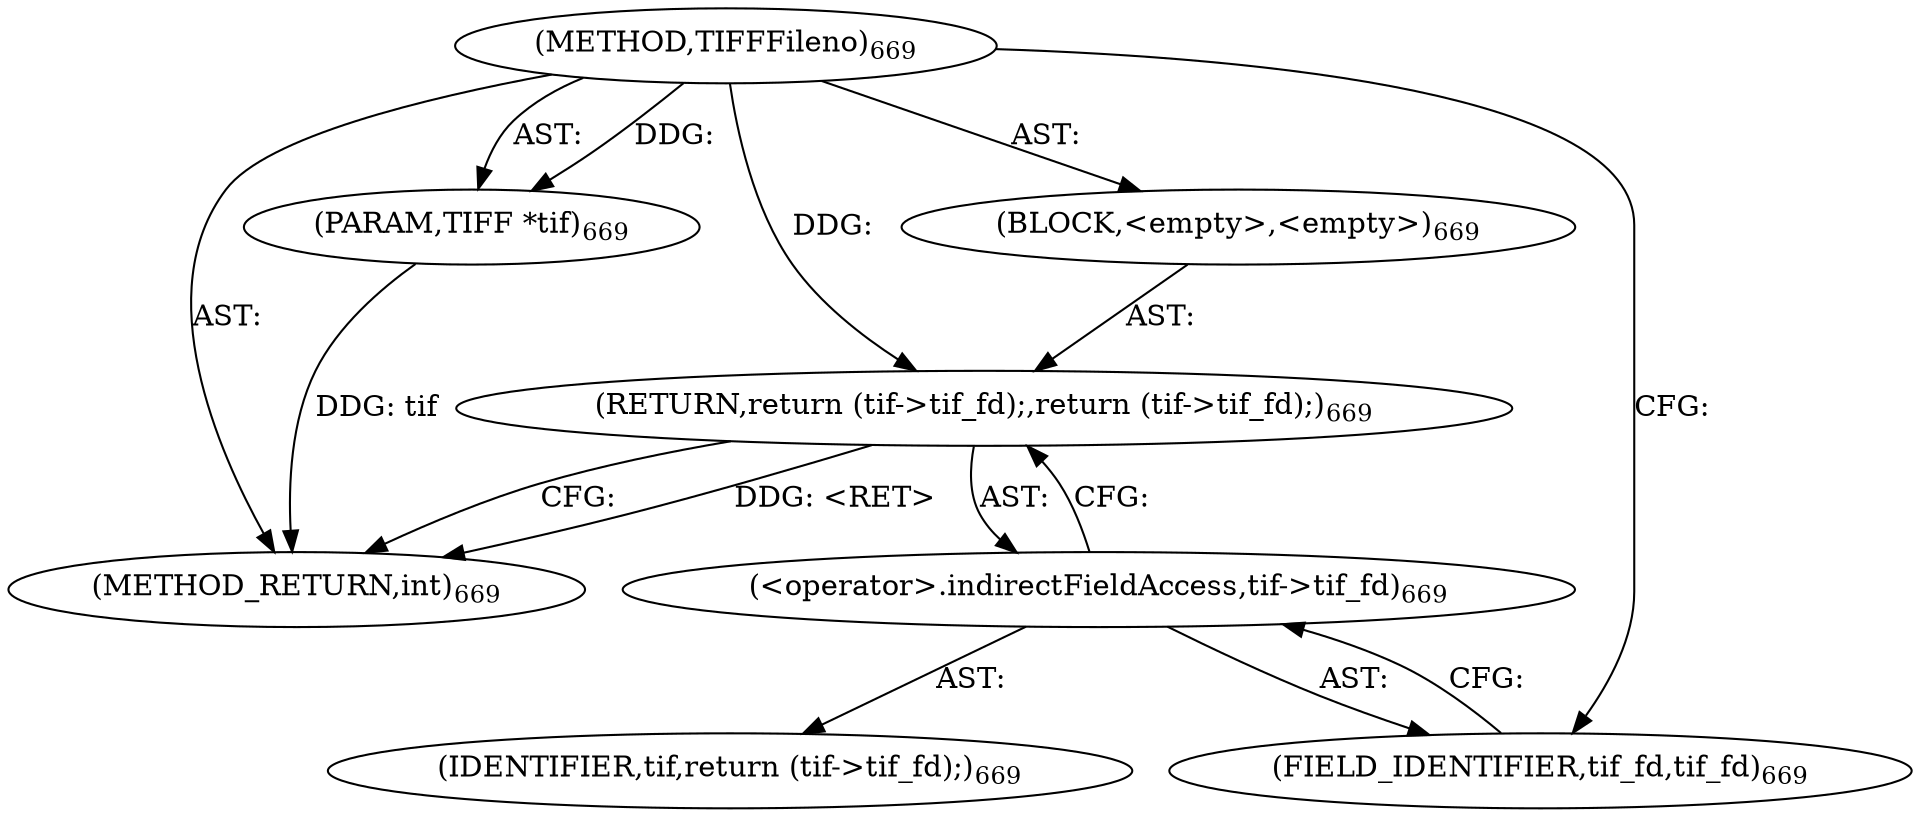 digraph "TIFFFileno" {  
"1446" [label = <(METHOD,TIFFFileno)<SUB>669</SUB>> ]
"1447" [label = <(PARAM,TIFF *tif)<SUB>669</SUB>> ]
"1448" [label = <(BLOCK,&lt;empty&gt;,&lt;empty&gt;)<SUB>669</SUB>> ]
"1449" [label = <(RETURN,return (tif-&gt;tif_fd);,return (tif-&gt;tif_fd);)<SUB>669</SUB>> ]
"1450" [label = <(&lt;operator&gt;.indirectFieldAccess,tif-&gt;tif_fd)<SUB>669</SUB>> ]
"1451" [label = <(IDENTIFIER,tif,return (tif-&gt;tif_fd);)<SUB>669</SUB>> ]
"1452" [label = <(FIELD_IDENTIFIER,tif_fd,tif_fd)<SUB>669</SUB>> ]
"1453" [label = <(METHOD_RETURN,int)<SUB>669</SUB>> ]
  "1446" -> "1447"  [ label = "AST: "] 
  "1446" -> "1448"  [ label = "AST: "] 
  "1446" -> "1453"  [ label = "AST: "] 
  "1448" -> "1449"  [ label = "AST: "] 
  "1449" -> "1450"  [ label = "AST: "] 
  "1450" -> "1451"  [ label = "AST: "] 
  "1450" -> "1452"  [ label = "AST: "] 
  "1449" -> "1453"  [ label = "CFG: "] 
  "1450" -> "1449"  [ label = "CFG: "] 
  "1452" -> "1450"  [ label = "CFG: "] 
  "1446" -> "1452"  [ label = "CFG: "] 
  "1449" -> "1453"  [ label = "DDG: &lt;RET&gt;"] 
  "1447" -> "1453"  [ label = "DDG: tif"] 
  "1446" -> "1447"  [ label = "DDG: "] 
  "1446" -> "1449"  [ label = "DDG: "] 
}
